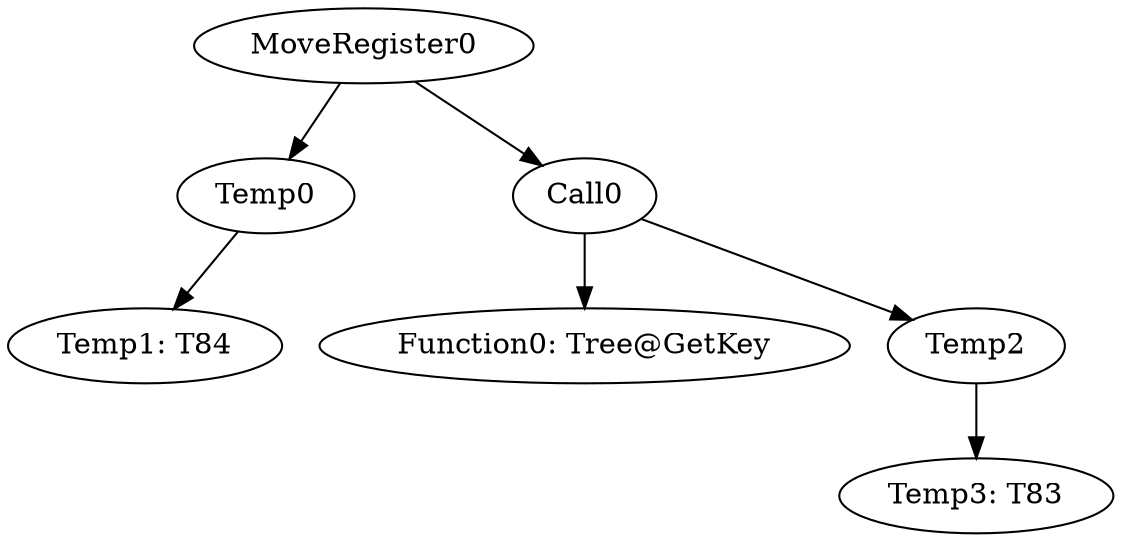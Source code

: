 digraph {
	ordering = out;
	Call0 -> "Function0: Tree@GetKey";
	Call0 -> Temp2;
	MoveRegister0 -> Temp0;
	MoveRegister0 -> Call0;
	Temp2 -> "Temp3: T83";
	Temp0 -> "Temp1: T84";
}

